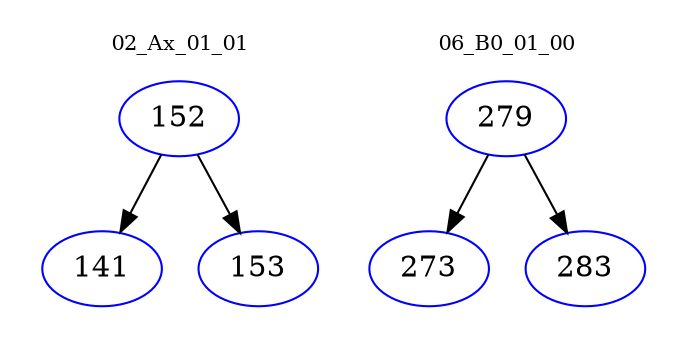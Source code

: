 digraph{
subgraph cluster_0 {
color = white
label = "02_Ax_01_01";
fontsize=10;
T0_152 [label="152", color="blue"]
T0_152 -> T0_141 [color="black"]
T0_141 [label="141", color="blue"]
T0_152 -> T0_153 [color="black"]
T0_153 [label="153", color="blue"]
}
subgraph cluster_1 {
color = white
label = "06_B0_01_00";
fontsize=10;
T1_279 [label="279", color="blue"]
T1_279 -> T1_273 [color="black"]
T1_273 [label="273", color="blue"]
T1_279 -> T1_283 [color="black"]
T1_283 [label="283", color="blue"]
}
}
